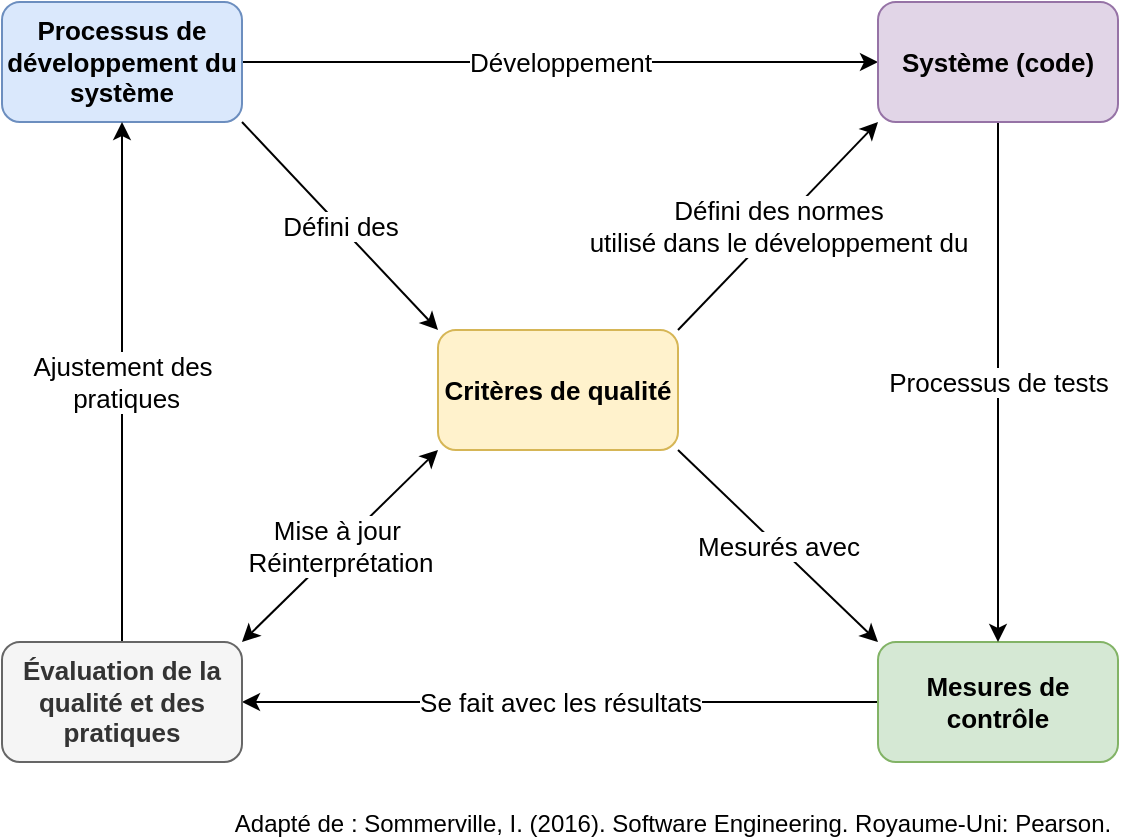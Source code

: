 <mxfile version="24.7.17">
  <diagram name="Page-1" id="eXb88i4asW79ScfNjEJs">
    <mxGraphModel dx="1434" dy="836" grid="0" gridSize="10" guides="1" tooltips="1" connect="1" arrows="1" fold="1" page="1" pageScale="1" pageWidth="827" pageHeight="1169" math="0" shadow="0">
      <root>
        <mxCell id="0" />
        <mxCell id="1" parent="0" />
        <mxCell id="vwdBF71OjpoYVVglcEnl-8" value="Développement" style="edgeStyle=orthogonalEdgeStyle;rounded=0;orthogonalLoop=1;jettySize=auto;html=1;exitX=1;exitY=0.5;exitDx=0;exitDy=0;entryX=0;entryY=0.5;entryDx=0;entryDy=0;fontSize=13;" edge="1" parent="1" source="vwdBF71OjpoYVVglcEnl-1" target="vwdBF71OjpoYVVglcEnl-5">
          <mxGeometry relative="1" as="geometry" />
        </mxCell>
        <mxCell id="vwdBF71OjpoYVVglcEnl-11" value="Défini des" style="rounded=0;orthogonalLoop=1;jettySize=auto;html=1;exitX=1;exitY=1;exitDx=0;exitDy=0;entryX=0;entryY=0;entryDx=0;entryDy=0;fontSize=13;" edge="1" parent="1" source="vwdBF71OjpoYVVglcEnl-1" target="vwdBF71OjpoYVVglcEnl-7">
          <mxGeometry relative="1" as="geometry" />
        </mxCell>
        <mxCell id="vwdBF71OjpoYVVglcEnl-1" value="Processus de développement du système" style="rounded=1;whiteSpace=wrap;html=1;fontSize=13;fillColor=#dae8fc;strokeColor=#6c8ebf;fontStyle=1" vertex="1" parent="1">
          <mxGeometry x="96" y="144" width="120" height="60" as="geometry" />
        </mxCell>
        <mxCell id="vwdBF71OjpoYVVglcEnl-2" value="Adapté de :&amp;nbsp;Sommerville, I. (2016). Software Engineering. Royaume-Uni: Pearson." style="whiteSpace=wrap;html=1;strokeColor=none;fontSize=12;" vertex="1" parent="1">
          <mxGeometry x="209" y="548" width="445" height="13" as="geometry" />
        </mxCell>
        <mxCell id="vwdBF71OjpoYVVglcEnl-12" value="Se fait avec les résultats" style="edgeStyle=orthogonalEdgeStyle;rounded=0;orthogonalLoop=1;jettySize=auto;html=1;exitX=0;exitY=0.5;exitDx=0;exitDy=0;entryX=1;entryY=0.5;entryDx=0;entryDy=0;fontSize=13;" edge="1" parent="1" source="vwdBF71OjpoYVVglcEnl-3" target="vwdBF71OjpoYVVglcEnl-4">
          <mxGeometry relative="1" as="geometry" />
        </mxCell>
        <mxCell id="vwdBF71OjpoYVVglcEnl-3" value="Mesures de contrôle" style="rounded=1;whiteSpace=wrap;html=1;fontSize=13;fillColor=#d5e8d4;strokeColor=#82b366;fontStyle=1" vertex="1" parent="1">
          <mxGeometry x="534" y="464" width="120" height="60" as="geometry" />
        </mxCell>
        <mxCell id="vwdBF71OjpoYVVglcEnl-13" value="Ajustement des&lt;div style=&quot;font-size: 13px;&quot;&gt;&amp;nbsp;pratiques&lt;/div&gt;" style="edgeStyle=orthogonalEdgeStyle;rounded=0;orthogonalLoop=1;jettySize=auto;html=1;exitX=0.5;exitY=0;exitDx=0;exitDy=0;entryX=0.5;entryY=1;entryDx=0;entryDy=0;fontSize=13;" edge="1" parent="1" source="vwdBF71OjpoYVVglcEnl-4" target="vwdBF71OjpoYVVglcEnl-1">
          <mxGeometry relative="1" as="geometry" />
        </mxCell>
        <mxCell id="vwdBF71OjpoYVVglcEnl-15" value="Mise à jour&amp;nbsp;&lt;div style=&quot;font-size: 13px;&quot;&gt;Réinterprétation&lt;/div&gt;" style="rounded=0;orthogonalLoop=1;jettySize=auto;html=1;exitX=1;exitY=0;exitDx=0;exitDy=0;entryX=0;entryY=1;entryDx=0;entryDy=0;startArrow=classic;startFill=1;fontSize=13;" edge="1" parent="1" source="vwdBF71OjpoYVVglcEnl-4" target="vwdBF71OjpoYVVglcEnl-7">
          <mxGeometry relative="1" as="geometry" />
        </mxCell>
        <mxCell id="vwdBF71OjpoYVVglcEnl-4" value="Évaluation de la qualité et des pratiques" style="rounded=1;whiteSpace=wrap;html=1;fontSize=13;fillColor=#f5f5f5;fontColor=#333333;strokeColor=#666666;fontStyle=1" vertex="1" parent="1">
          <mxGeometry x="96" y="464" width="120" height="60" as="geometry" />
        </mxCell>
        <mxCell id="vwdBF71OjpoYVVglcEnl-9" value="Processus de tests" style="edgeStyle=orthogonalEdgeStyle;rounded=0;orthogonalLoop=1;jettySize=auto;html=1;exitX=0.5;exitY=1;exitDx=0;exitDy=0;entryX=0.5;entryY=0;entryDx=0;entryDy=0;fontSize=13;" edge="1" parent="1" source="vwdBF71OjpoYVVglcEnl-5" target="vwdBF71OjpoYVVglcEnl-3">
          <mxGeometry relative="1" as="geometry" />
        </mxCell>
        <mxCell id="vwdBF71OjpoYVVglcEnl-5" value="Système (code)" style="rounded=1;whiteSpace=wrap;html=1;fontSize=13;fillColor=#e1d5e7;strokeColor=#9673a6;fontStyle=1" vertex="1" parent="1">
          <mxGeometry x="534" y="144" width="120" height="60" as="geometry" />
        </mxCell>
        <mxCell id="vwdBF71OjpoYVVglcEnl-10" value="Mesurés avec" style="rounded=0;orthogonalLoop=1;jettySize=auto;html=1;exitX=1;exitY=1;exitDx=0;exitDy=0;entryX=0;entryY=0;entryDx=0;entryDy=0;fontSize=13;" edge="1" parent="1" source="vwdBF71OjpoYVVglcEnl-7" target="vwdBF71OjpoYVVglcEnl-3">
          <mxGeometry relative="1" as="geometry" />
        </mxCell>
        <mxCell id="vwdBF71OjpoYVVglcEnl-14" value="Défini des normes&lt;div style=&quot;font-size: 13px;&quot;&gt;utilisé dans le développement du&lt;/div&gt;" style="rounded=0;orthogonalLoop=1;jettySize=auto;html=1;exitX=1;exitY=0;exitDx=0;exitDy=0;entryX=0;entryY=1;entryDx=0;entryDy=0;fontSize=13;" edge="1" parent="1" source="vwdBF71OjpoYVVglcEnl-7" target="vwdBF71OjpoYVVglcEnl-5">
          <mxGeometry relative="1" as="geometry" />
        </mxCell>
        <mxCell id="vwdBF71OjpoYVVglcEnl-7" value="Critères de qualité" style="rounded=1;whiteSpace=wrap;html=1;fontSize=13;fillColor=#fff2cc;strokeColor=#d6b656;fontStyle=1" vertex="1" parent="1">
          <mxGeometry x="314" y="308" width="120" height="60" as="geometry" />
        </mxCell>
      </root>
    </mxGraphModel>
  </diagram>
</mxfile>
